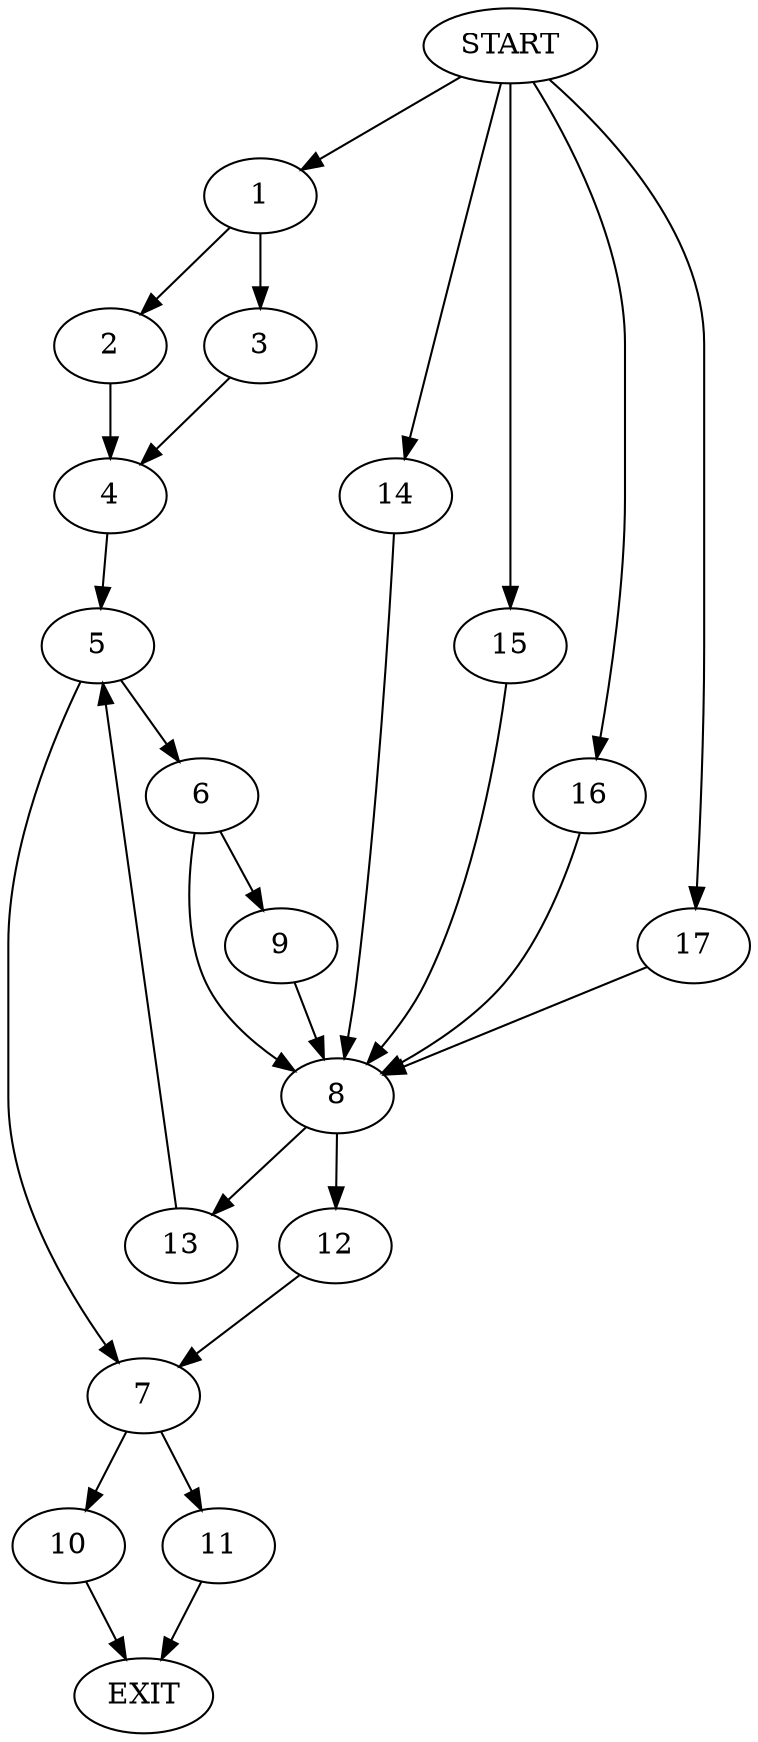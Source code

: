 digraph {
0 [label="START"]
18 [label="EXIT"]
0 -> 1
1 -> 2
1 -> 3
2 -> 4
3 -> 4
4 -> 5
5 -> 6
5 -> 7
6 -> 8
6 -> 9
7 -> 10
7 -> 11
8 -> 12
8 -> 13
9 -> 8
0 -> 14
14 -> 8
0 -> 15
15 -> 8
0 -> 16
16 -> 8
0 -> 17
17 -> 8
13 -> 5
12 -> 7
11 -> 18
10 -> 18
}
